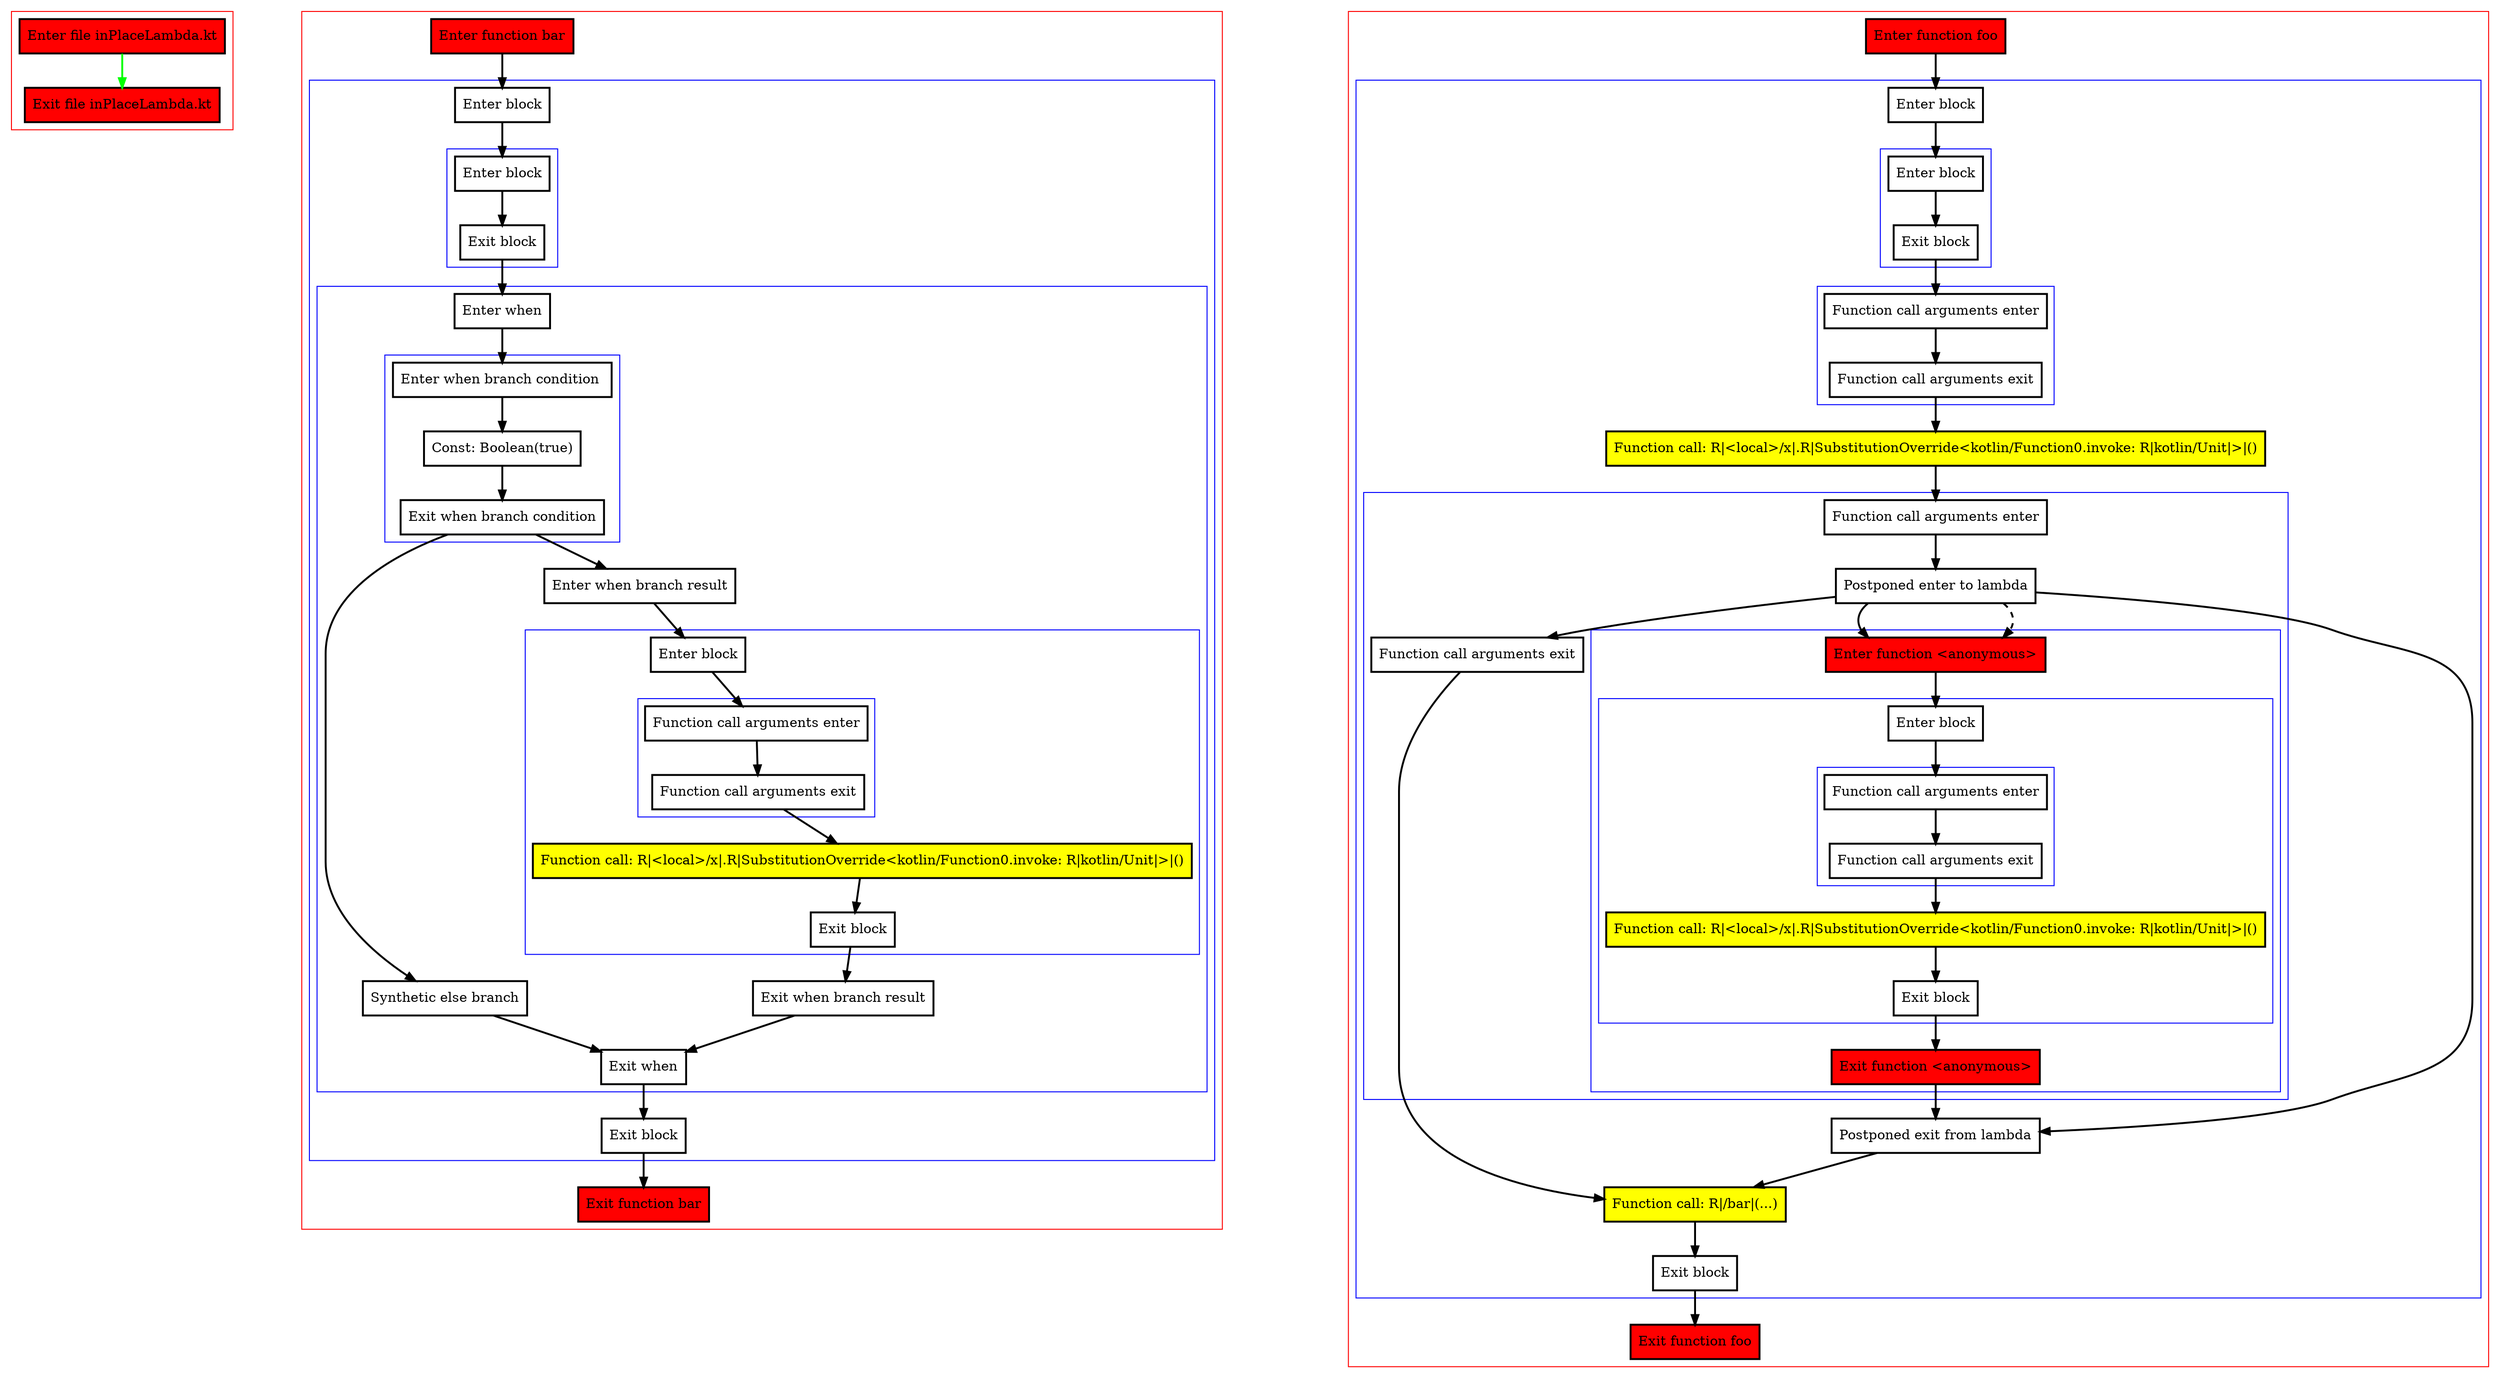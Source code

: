 digraph inPlaceLambda_kt {
    graph [nodesep=3]
    node [shape=box penwidth=2]
    edge [penwidth=2]

    subgraph cluster_0 {
        color=red
        0 [label="Enter file inPlaceLambda.kt" style="filled" fillcolor=red];
        1 [label="Exit file inPlaceLambda.kt" style="filled" fillcolor=red];
    }
    0 -> {1} [color=green];

    subgraph cluster_1 {
        color=red
        2 [label="Enter function bar" style="filled" fillcolor=red];
        subgraph cluster_2 {
            color=blue
            3 [label="Enter block"];
            subgraph cluster_3 {
                color=blue
                4 [label="Enter block"];
                5 [label="Exit block"];
            }
            subgraph cluster_4 {
                color=blue
                6 [label="Enter when"];
                subgraph cluster_5 {
                    color=blue
                    7 [label="Enter when branch condition "];
                    8 [label="Const: Boolean(true)"];
                    9 [label="Exit when branch condition"];
                }
                10 [label="Synthetic else branch"];
                11 [label="Enter when branch result"];
                subgraph cluster_6 {
                    color=blue
                    12 [label="Enter block"];
                    subgraph cluster_7 {
                        color=blue
                        13 [label="Function call arguments enter"];
                        14 [label="Function call arguments exit"];
                    }
                    15 [label="Function call: R|<local>/x|.R|SubstitutionOverride<kotlin/Function0.invoke: R|kotlin/Unit|>|()" style="filled" fillcolor=yellow];
                    16 [label="Exit block"];
                }
                17 [label="Exit when branch result"];
                18 [label="Exit when"];
            }
            19 [label="Exit block"];
        }
        20 [label="Exit function bar" style="filled" fillcolor=red];
    }
    2 -> {3};
    3 -> {4};
    4 -> {5};
    5 -> {6};
    6 -> {7};
    7 -> {8};
    8 -> {9};
    9 -> {10 11};
    10 -> {18};
    11 -> {12};
    12 -> {13};
    13 -> {14};
    14 -> {15};
    15 -> {16};
    16 -> {17};
    17 -> {18};
    18 -> {19};
    19 -> {20};

    subgraph cluster_8 {
        color=red
        21 [label="Enter function foo" style="filled" fillcolor=red];
        subgraph cluster_9 {
            color=blue
            22 [label="Enter block"];
            subgraph cluster_10 {
                color=blue
                23 [label="Enter block"];
                24 [label="Exit block"];
            }
            subgraph cluster_11 {
                color=blue
                25 [label="Function call arguments enter"];
                26 [label="Function call arguments exit"];
            }
            27 [label="Function call: R|<local>/x|.R|SubstitutionOverride<kotlin/Function0.invoke: R|kotlin/Unit|>|()" style="filled" fillcolor=yellow];
            subgraph cluster_12 {
                color=blue
                28 [label="Function call arguments enter"];
                29 [label="Postponed enter to lambda"];
                subgraph cluster_13 {
                    color=blue
                    30 [label="Enter function <anonymous>" style="filled" fillcolor=red];
                    subgraph cluster_14 {
                        color=blue
                        31 [label="Enter block"];
                        subgraph cluster_15 {
                            color=blue
                            32 [label="Function call arguments enter"];
                            33 [label="Function call arguments exit"];
                        }
                        34 [label="Function call: R|<local>/x|.R|SubstitutionOverride<kotlin/Function0.invoke: R|kotlin/Unit|>|()" style="filled" fillcolor=yellow];
                        35 [label="Exit block"];
                    }
                    36 [label="Exit function <anonymous>" style="filled" fillcolor=red];
                }
                37 [label="Function call arguments exit"];
            }
            38 [label="Postponed exit from lambda"];
            39 [label="Function call: R|/bar|(...)" style="filled" fillcolor=yellow];
            40 [label="Exit block"];
        }
        41 [label="Exit function foo" style="filled" fillcolor=red];
    }
    21 -> {22};
    22 -> {23};
    23 -> {24};
    24 -> {25};
    25 -> {26};
    26 -> {27};
    27 -> {28};
    28 -> {29};
    29 -> {30 37 38};
    29 -> {30} [style=dashed];
    30 -> {31};
    31 -> {32};
    32 -> {33};
    33 -> {34};
    34 -> {35};
    35 -> {36};
    36 -> {38};
    37 -> {39};
    38 -> {39};
    39 -> {40};
    40 -> {41};

}
